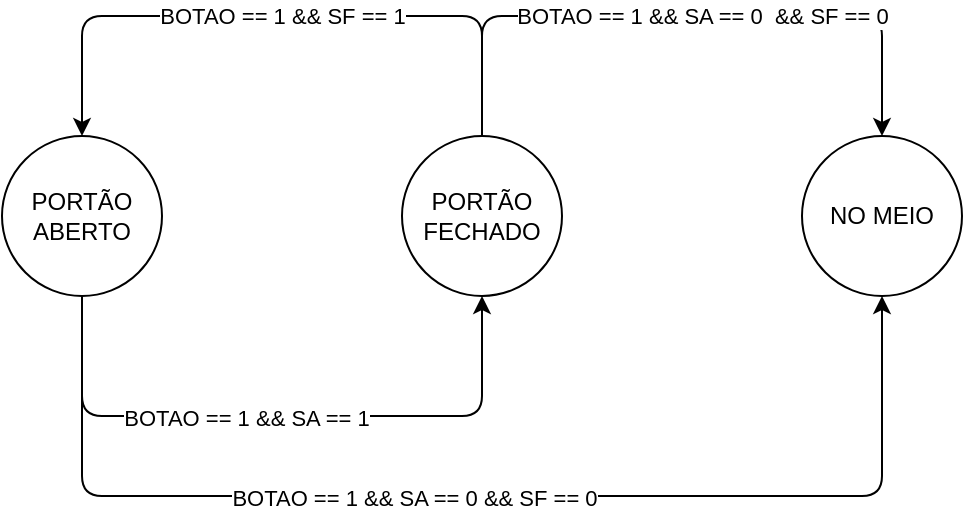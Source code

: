 <mxfile>
    <diagram id="b0j4mvC88ctGKoKplCkW" name="Page-1">
        <mxGraphModel dx="742" dy="333" grid="1" gridSize="10" guides="1" tooltips="1" connect="1" arrows="1" fold="1" page="1" pageScale="1" pageWidth="827" pageHeight="1169" math="0" shadow="0">
            <root>
                <mxCell id="0"/>
                <mxCell id="1" parent="0"/>
                <mxCell id="4" style="edgeStyle=none;html=1;exitX=0.5;exitY=1;exitDx=0;exitDy=0;entryX=0.5;entryY=1;entryDx=0;entryDy=0;" edge="1" parent="1" source="2" target="3">
                    <mxGeometry relative="1" as="geometry">
                        <Array as="points">
                            <mxPoint x="160" y="280"/>
                            <mxPoint x="260" y="280"/>
                            <mxPoint x="360" y="280"/>
                        </Array>
                    </mxGeometry>
                </mxCell>
                <mxCell id="5" value="BOTAO == 1 &amp;amp;&amp;amp; SA == 1" style="edgeLabel;html=1;align=center;verticalAlign=middle;resizable=0;points=[];" vertex="1" connectable="0" parent="4">
                    <mxGeometry x="-0.113" y="-1" relative="1" as="geometry">
                        <mxPoint as="offset"/>
                    </mxGeometry>
                </mxCell>
                <mxCell id="2" value="PORTÃO&lt;br&gt;ABERTO" style="ellipse;whiteSpace=wrap;html=1;aspect=fixed;" vertex="1" parent="1">
                    <mxGeometry x="120" y="140" width="80" height="80" as="geometry"/>
                </mxCell>
                <mxCell id="6" style="edgeStyle=none;html=1;exitX=0.5;exitY=0;exitDx=0;exitDy=0;entryX=0.5;entryY=0;entryDx=0;entryDy=0;" edge="1" parent="1" source="3" target="2">
                    <mxGeometry relative="1" as="geometry">
                        <Array as="points">
                            <mxPoint x="360" y="80"/>
                            <mxPoint x="260" y="80"/>
                            <mxPoint x="160" y="80"/>
                        </Array>
                    </mxGeometry>
                </mxCell>
                <mxCell id="7" value="BOTAO == 1 &amp;amp;&amp;amp; SF == 1" style="edgeLabel;html=1;align=center;verticalAlign=middle;resizable=0;points=[];" vertex="1" connectable="0" parent="6">
                    <mxGeometry x="0.188" y="3" relative="1" as="geometry">
                        <mxPoint x="30" y="-3" as="offset"/>
                    </mxGeometry>
                </mxCell>
                <mxCell id="3" value="PORTÃO&lt;br&gt;FECHADO" style="ellipse;whiteSpace=wrap;html=1;aspect=fixed;" vertex="1" parent="1">
                    <mxGeometry x="320" y="140" width="80" height="80" as="geometry"/>
                </mxCell>
                <mxCell id="8" value="NO MEIO" style="ellipse;whiteSpace=wrap;html=1;aspect=fixed;" vertex="1" parent="1">
                    <mxGeometry x="520" y="140" width="80" height="80" as="geometry"/>
                </mxCell>
                <mxCell id="10" style="edgeStyle=none;html=1;exitX=0.5;exitY=0;exitDx=0;exitDy=0;entryX=0.5;entryY=0;entryDx=0;entryDy=0;" edge="1" parent="1">
                    <mxGeometry relative="1" as="geometry">
                        <mxPoint x="360" y="140" as="sourcePoint"/>
                        <mxPoint x="560" y="140" as="targetPoint"/>
                        <Array as="points">
                            <mxPoint x="360" y="80"/>
                            <mxPoint x="460" y="80"/>
                            <mxPoint x="560" y="80"/>
                        </Array>
                    </mxGeometry>
                </mxCell>
                <mxCell id="11" value="BOTAO == 1 &amp;amp;&amp;amp; SA == 0&amp;nbsp;&amp;nbsp;&amp;amp;&amp;amp; SF == 0" style="edgeLabel;html=1;align=center;verticalAlign=middle;resizable=0;points=[];" vertex="1" connectable="0" parent="10">
                    <mxGeometry x="0.188" y="3" relative="1" as="geometry">
                        <mxPoint x="-20" y="3" as="offset"/>
                    </mxGeometry>
                </mxCell>
                <mxCell id="12" style="edgeStyle=none;html=1;exitX=0.5;exitY=1;exitDx=0;exitDy=0;entryX=0.5;entryY=1;entryDx=0;entryDy=0;" edge="1" parent="1" source="2">
                    <mxGeometry relative="1" as="geometry">
                        <mxPoint x="360" y="220" as="sourcePoint"/>
                        <mxPoint x="560" y="220" as="targetPoint"/>
                        <Array as="points">
                            <mxPoint x="160" y="320"/>
                            <mxPoint x="470" y="320"/>
                            <mxPoint x="560" y="320"/>
                        </Array>
                    </mxGeometry>
                </mxCell>
                <mxCell id="13" value="BOTAO == 1 &amp;amp;&amp;amp; SA == 0 &amp;amp;&amp;amp; SF == 0" style="edgeLabel;html=1;align=center;verticalAlign=middle;resizable=0;points=[];" vertex="1" connectable="0" parent="12">
                    <mxGeometry x="-0.113" y="-1" relative="1" as="geometry">
                        <mxPoint as="offset"/>
                    </mxGeometry>
                </mxCell>
            </root>
        </mxGraphModel>
    </diagram>
</mxfile>